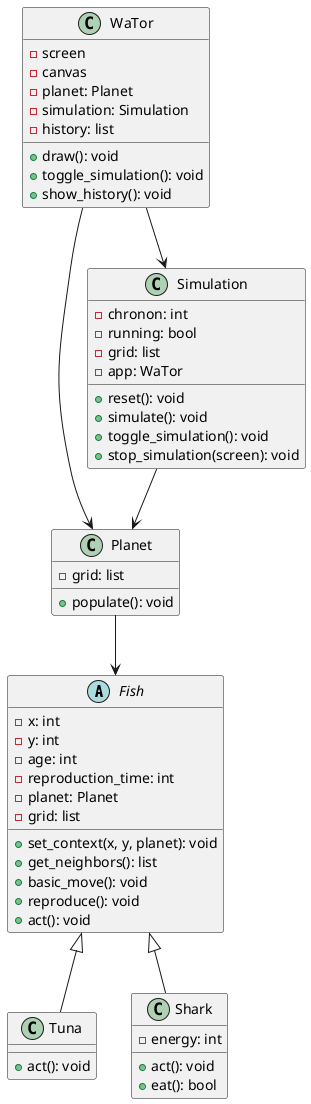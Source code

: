 @startuml

' Abstract base class
abstract class Fish {
    - x: int
    - y: int
    - age: int
    - reproduction_time: int
    - planet: Planet
    - grid: list
   
    + set_context(x, y, planet): void
    + get_neighbors(): list
    + basic_move(): void
    + reproduce(): void
    + act(): void
}

class Tuna {
    + act(): void
}

class Shark {
    - energy: int
    + act(): void
    + eat(): bool
}

Fish <|-- Tuna
Fish <|-- Shark

class Planet {
    - grid: list
    + populate(): void
}

class Simulation {
    - chronon: int
    - running: bool
    - grid: list
    - app: WaTor
    + reset(): void
    + simulate(): void
    + toggle_simulation(): void
    + stop_simulation(screen): void
}

class WaTor {
    - screen
    - canvas
    - planet: Planet
    - simulation: Simulation
    - history: list
    + draw(): void
    + toggle_simulation(): void
    + show_history(): void
}

WaTor --> Planet
WaTor --> Simulation
Simulation --> Planet
Planet --> Fish

@enduml
